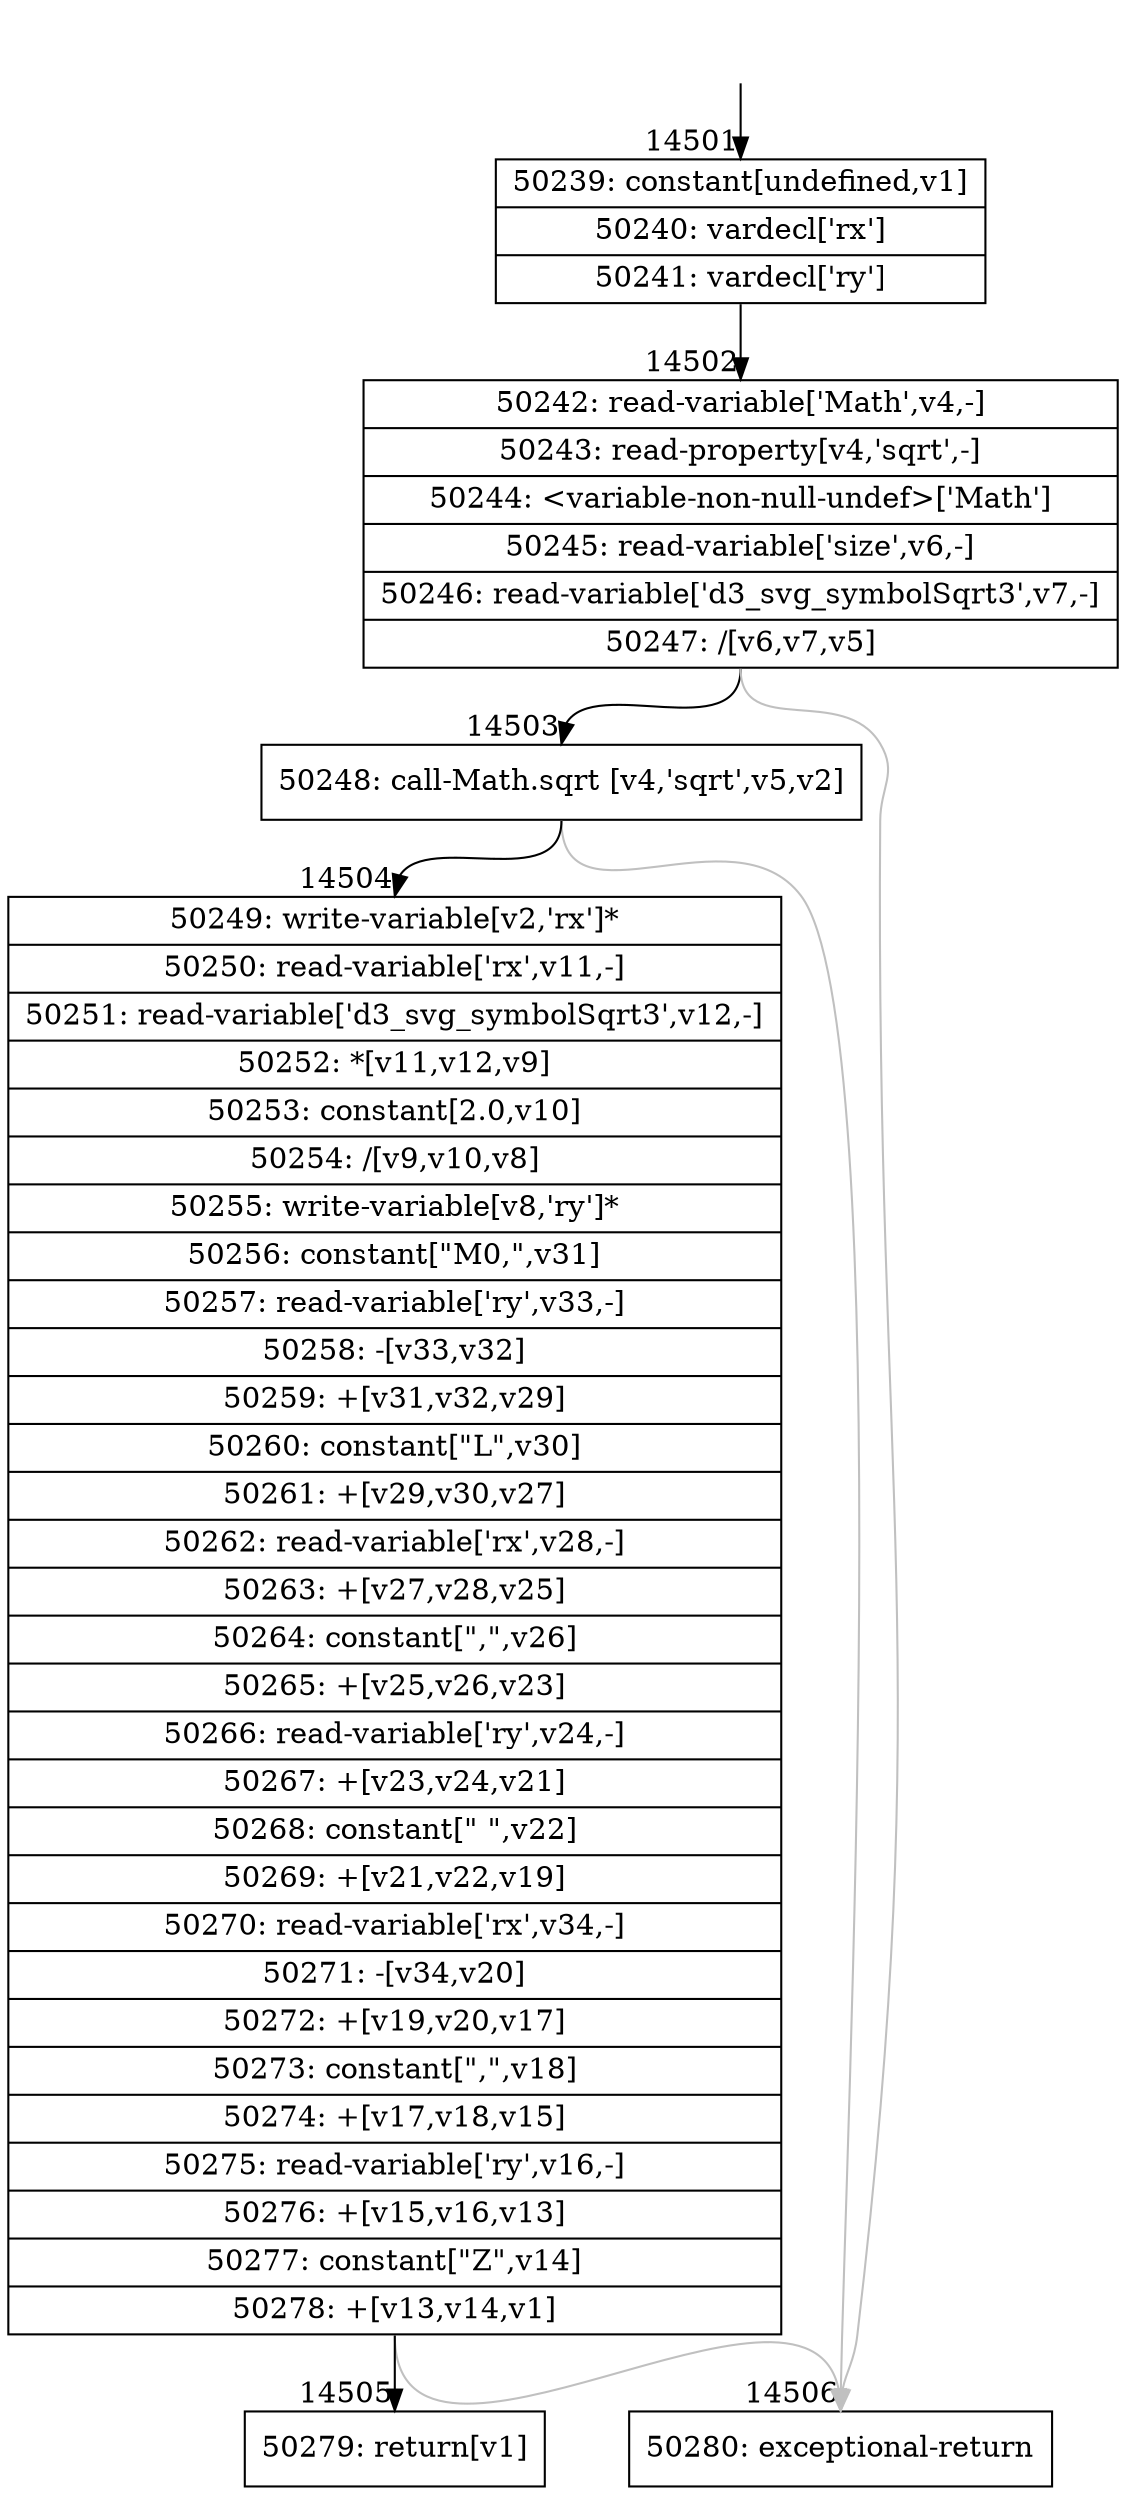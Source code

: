 digraph {
rankdir="TD"
BB_entry1349[shape=none,label=""];
BB_entry1349 -> BB14501 [tailport=s, headport=n, headlabel="    14501"]
BB14501 [shape=record label="{50239: constant[undefined,v1]|50240: vardecl['rx']|50241: vardecl['ry']}" ] 
BB14501 -> BB14502 [tailport=s, headport=n, headlabel="      14502"]
BB14502 [shape=record label="{50242: read-variable['Math',v4,-]|50243: read-property[v4,'sqrt',-]|50244: \<variable-non-null-undef\>['Math']|50245: read-variable['size',v6,-]|50246: read-variable['d3_svg_symbolSqrt3',v7,-]|50247: /[v6,v7,v5]}" ] 
BB14502 -> BB14503 [tailport=s, headport=n, headlabel="      14503"]
BB14502 -> BB14506 [tailport=s, headport=n, color=gray, headlabel="      14506"]
BB14503 [shape=record label="{50248: call-Math.sqrt [v4,'sqrt',v5,v2]}" ] 
BB14503 -> BB14504 [tailport=s, headport=n, headlabel="      14504"]
BB14503 -> BB14506 [tailport=s, headport=n, color=gray]
BB14504 [shape=record label="{50249: write-variable[v2,'rx']*|50250: read-variable['rx',v11,-]|50251: read-variable['d3_svg_symbolSqrt3',v12,-]|50252: *[v11,v12,v9]|50253: constant[2.0,v10]|50254: /[v9,v10,v8]|50255: write-variable[v8,'ry']*|50256: constant[\"M0,\",v31]|50257: read-variable['ry',v33,-]|50258: -[v33,v32]|50259: +[v31,v32,v29]|50260: constant[\"L\",v30]|50261: +[v29,v30,v27]|50262: read-variable['rx',v28,-]|50263: +[v27,v28,v25]|50264: constant[\",\",v26]|50265: +[v25,v26,v23]|50266: read-variable['ry',v24,-]|50267: +[v23,v24,v21]|50268: constant[\" \",v22]|50269: +[v21,v22,v19]|50270: read-variable['rx',v34,-]|50271: -[v34,v20]|50272: +[v19,v20,v17]|50273: constant[\",\",v18]|50274: +[v17,v18,v15]|50275: read-variable['ry',v16,-]|50276: +[v15,v16,v13]|50277: constant[\"Z\",v14]|50278: +[v13,v14,v1]}" ] 
BB14504 -> BB14505 [tailport=s, headport=n, headlabel="      14505"]
BB14504 -> BB14506 [tailport=s, headport=n, color=gray]
BB14505 [shape=record label="{50279: return[v1]}" ] 
BB14506 [shape=record label="{50280: exceptional-return}" ] 
//#$~ 8587
}
